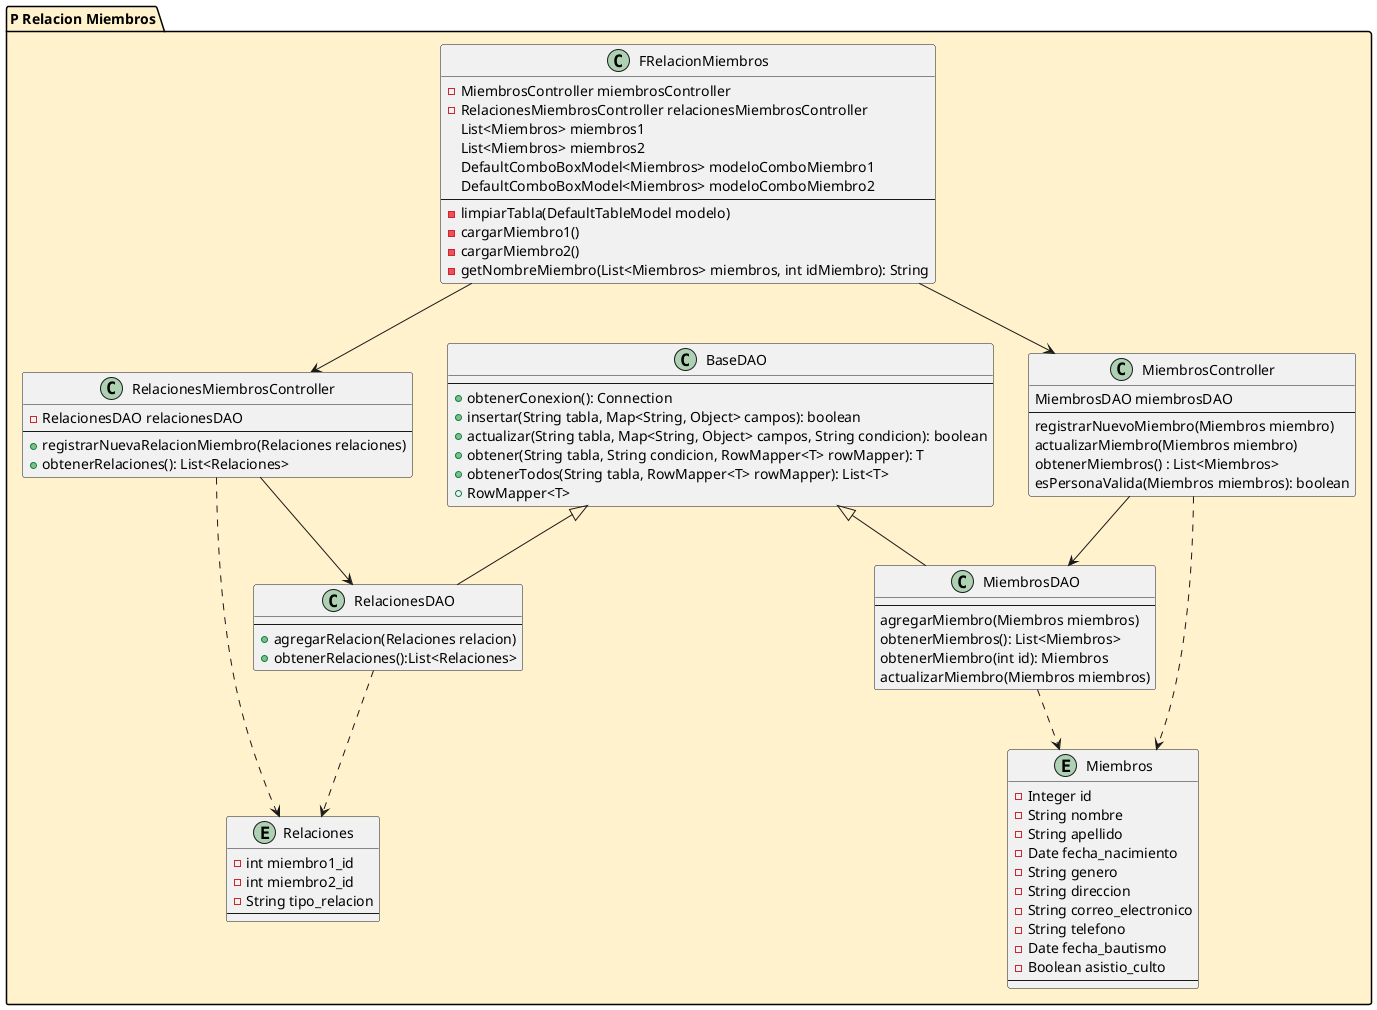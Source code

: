 @startuml
package "P Relacion Miembros" #FFF2CC {
  class "FRelacionMiembros" as frelacion {
  -MiembrosController miembrosController
  -RelacionesMiembrosController relacionesMiembrosController
  List<Miembros> miembros1
  List<Miembros> miembros2
  DefaultComboBoxModel<Miembros> modeloComboMiembro1
  DefaultComboBoxModel<Miembros> modeloComboMiembro2
  --
  -limpiarTabla(DefaultTableModel modelo)
  -cargarMiembro1()
  -cargarMiembro2()
  - getNombreMiembro(List<Miembros> miembros, int idMiembro): String
  }
  class "MiembrosController" as ctrmiembro{
  MiembrosDAO miembrosDAO
  --
  registrarNuevoMiembro(Miembros miembro)
  actualizarMiembro(Miembros miembro)
  obtenerMiembros() : List<Miembros>
  esPersonaValida(Miembros miembros): boolean
  }

  class "MiembrosDAO" as daomiembro{
  --
  agregarMiembro(Miembros miembros)
  obtenerMiembros(): List<Miembros>
  obtenerMiembro(int id): Miembros
  actualizarMiembro(Miembros miembros)
  }

  class "BaseDAO" as daobase {
  --
  +obtenerConexion(): Connection
  +insertar(String tabla, Map<String, Object> campos): boolean
  +actualizar(String tabla, Map<String, Object> campos, String condicion): boolean
  +obtener(String tabla, String condicion, RowMapper<T> rowMapper): T
  +obtenerTodos(String tabla, RowMapper<T> rowMapper): List<T>
  +RowMapper<T>
  }
  class "RelacionesMiembrosController" as ctrrelacion{
  -RelacionesDAO relacionesDAO
  --
  +registrarNuevaRelacionMiembro(Relaciones relaciones)
  +obtenerRelaciones(): List<Relaciones>
  }

  class "RelacionesDAO" as daorelaciones{
  --
  +agregarRelacion(Relaciones relacion)
  +obtenerRelaciones():List<Relaciones>
  }
  entity "Relaciones" as erelacion{
      - int miembro1_id
      - int miembro2_id
      - String tipo_relacion
      --
  }
  entity "Miembros" as miembros{
      -Integer id
      -String nombre
      -String apellido
      -Date fecha_nacimiento
      -String genero
      -String direccion
      -String correo_electronico
      -String telefono
     -Date fecha_bautismo
      -Boolean asistio_culto
      --
  }

  frelacion --> ctrmiembro
  frelacion --> ctrrelacion
  ctrmiembro --> daomiembro
  ctrrelacion --> daorelaciones
  daobase <|-- daomiembro
  daobase <|-- daorelaciones
  ctrmiembro ..> miembros
  daomiembro ..> miembros
  daorelaciones ..> erelacion
  ctrrelacion ..> erelacion
}


@enduml